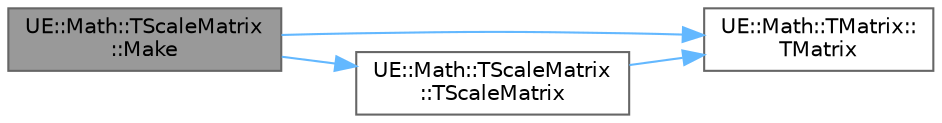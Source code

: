 digraph "UE::Math::TScaleMatrix::Make"
{
 // INTERACTIVE_SVG=YES
 // LATEX_PDF_SIZE
  bgcolor="transparent";
  edge [fontname=Helvetica,fontsize=10,labelfontname=Helvetica,labelfontsize=10];
  node [fontname=Helvetica,fontsize=10,shape=box,height=0.2,width=0.4];
  rankdir="LR";
  Node1 [id="Node000001",label="UE::Math::TScaleMatrix\l::Make",height=0.2,width=0.4,color="gray40", fillcolor="grey60", style="filled", fontcolor="black",tooltip="Matrix factory."];
  Node1 -> Node2 [id="edge1_Node000001_Node000002",color="steelblue1",style="solid",tooltip=" "];
  Node2 [id="Node000002",label="UE::Math::TMatrix::\lTMatrix",height=0.2,width=0.4,color="grey40", fillcolor="white", style="filled",URL="$d6/d69/structUE_1_1Math_1_1TMatrix.html#a5917cf3f51ddc9325f1f145db99ab448",tooltip=" "];
  Node1 -> Node3 [id="edge2_Node000001_Node000003",color="steelblue1",style="solid",tooltip=" "];
  Node3 [id="Node000003",label="UE::Math::TScaleMatrix\l::TScaleMatrix",height=0.2,width=0.4,color="grey40", fillcolor="white", style="filled",URL="$dd/dc5/structUE_1_1Math_1_1TScaleMatrix.html#a3901ab030bf95dc2855bc8a1356f9b71",tooltip=" "];
  Node3 -> Node2 [id="edge3_Node000003_Node000002",color="steelblue1",style="solid",tooltip=" "];
}
